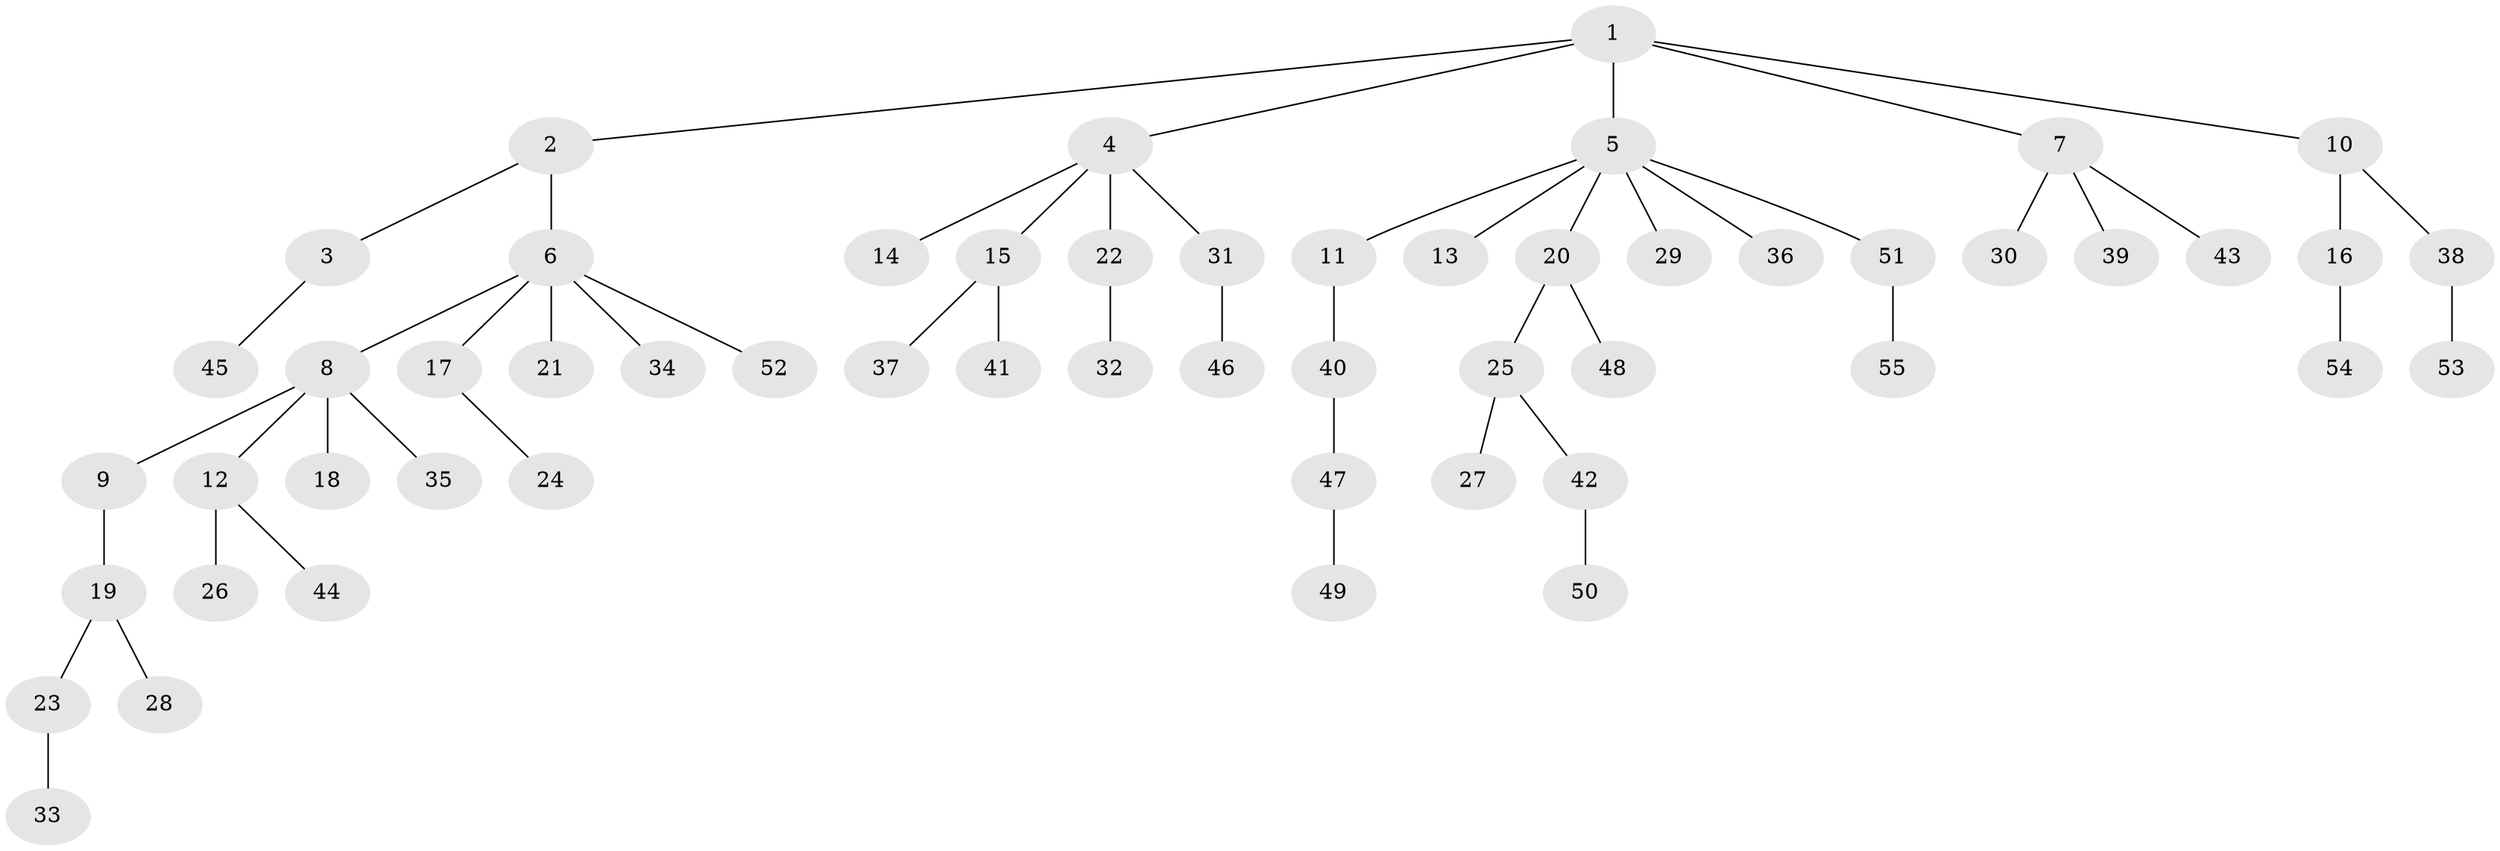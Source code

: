 // coarse degree distribution, {2: 0.23529411764705882, 1: 0.5294117647058824, 3: 0.11764705882352941, 4: 0.058823529411764705, 5: 0.058823529411764705}
// Generated by graph-tools (version 1.1) at 2025/37/03/04/25 23:37:20]
// undirected, 55 vertices, 54 edges
graph export_dot {
  node [color=gray90,style=filled];
  1;
  2;
  3;
  4;
  5;
  6;
  7;
  8;
  9;
  10;
  11;
  12;
  13;
  14;
  15;
  16;
  17;
  18;
  19;
  20;
  21;
  22;
  23;
  24;
  25;
  26;
  27;
  28;
  29;
  30;
  31;
  32;
  33;
  34;
  35;
  36;
  37;
  38;
  39;
  40;
  41;
  42;
  43;
  44;
  45;
  46;
  47;
  48;
  49;
  50;
  51;
  52;
  53;
  54;
  55;
  1 -- 2;
  1 -- 4;
  1 -- 5;
  1 -- 7;
  1 -- 10;
  2 -- 3;
  2 -- 6;
  3 -- 45;
  4 -- 14;
  4 -- 15;
  4 -- 22;
  4 -- 31;
  5 -- 11;
  5 -- 13;
  5 -- 20;
  5 -- 29;
  5 -- 36;
  5 -- 51;
  6 -- 8;
  6 -- 17;
  6 -- 21;
  6 -- 34;
  6 -- 52;
  7 -- 30;
  7 -- 39;
  7 -- 43;
  8 -- 9;
  8 -- 12;
  8 -- 18;
  8 -- 35;
  9 -- 19;
  10 -- 16;
  10 -- 38;
  11 -- 40;
  12 -- 26;
  12 -- 44;
  15 -- 37;
  15 -- 41;
  16 -- 54;
  17 -- 24;
  19 -- 23;
  19 -- 28;
  20 -- 25;
  20 -- 48;
  22 -- 32;
  23 -- 33;
  25 -- 27;
  25 -- 42;
  31 -- 46;
  38 -- 53;
  40 -- 47;
  42 -- 50;
  47 -- 49;
  51 -- 55;
}
